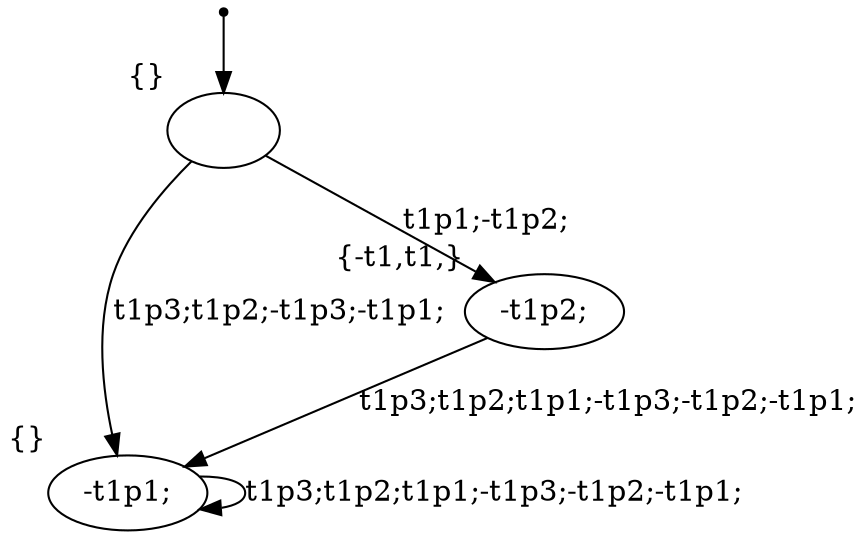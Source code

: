digraph G {
  Initial [shape=point];
  Initial -> S0;
  S0 [label="", xlabel= "{}"];
  S0 -> S1 [label="t1p3;t1p2;-t1p3;-t1p1;"];
  S0 -> S2 [label="t1p1;-t1p2;"];
  S1 [label="-t1p1;", xlabel= "{}"];
  S1 -> S1 [label="t1p3;t1p2;t1p1;-t1p3;-t1p2;-t1p1;"];
  S2 [label="-t1p2;", xlabel= "{-t1,t1,}"];
  S2 -> S1 [label="t1p3;t1p2;t1p1;-t1p3;-t1p2;-t1p1;"];
}